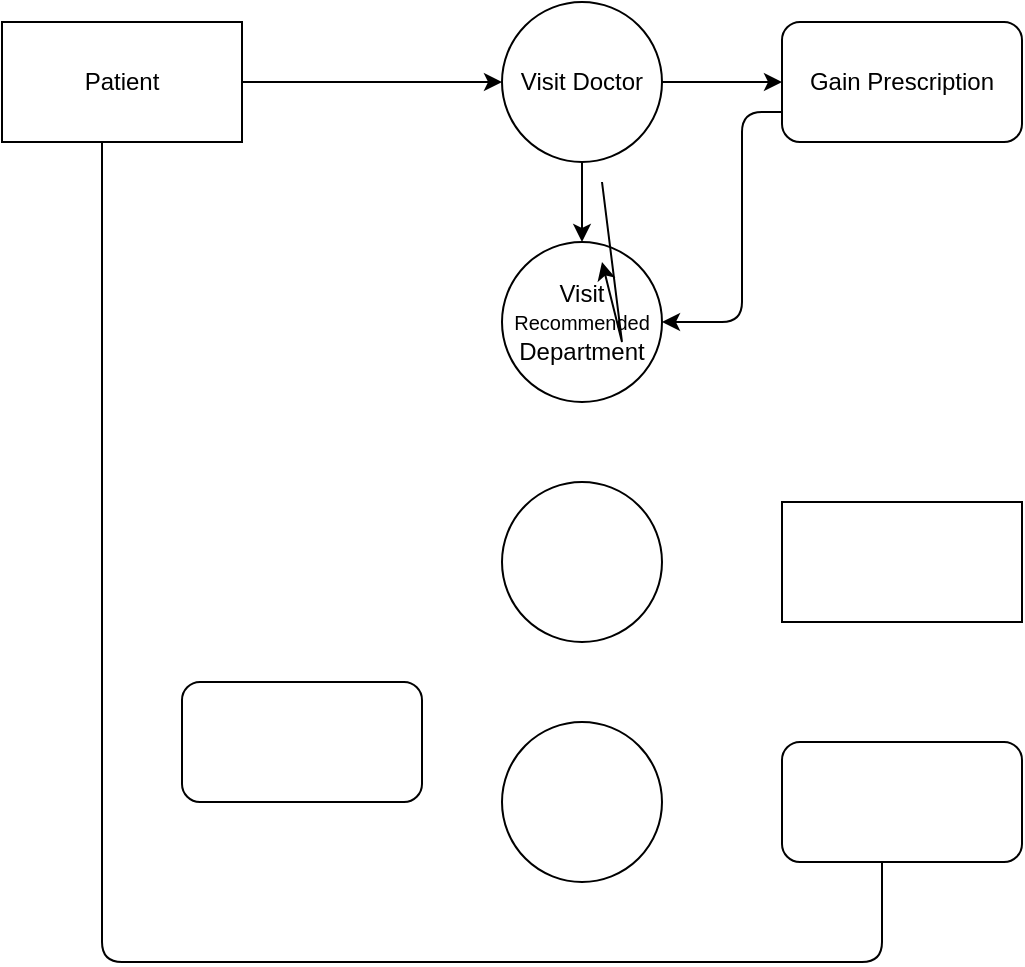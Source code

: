 <mxfile version="26.0.10">
  <diagram id="C5RBs43oDa-KdzZeNtuy" name="Page-1">
    <mxGraphModel dx="1816" dy="534" grid="1" gridSize="10" guides="1" tooltips="1" connect="1" arrows="1" fold="1" page="1" pageScale="1" pageWidth="827" pageHeight="1169" math="0" shadow="0">
      <root>
        <mxCell id="WIyWlLk6GJQsqaUBKTNV-0" />
        <mxCell id="WIyWlLk6GJQsqaUBKTNV-1" parent="WIyWlLk6GJQsqaUBKTNV-0" />
        <mxCell id="fF2YBq7IOReZdF1fXK-t-260" value="Visit Doctor" style="ellipse;whiteSpace=wrap;html=1;aspect=fixed;" vertex="1" parent="WIyWlLk6GJQsqaUBKTNV-1">
          <mxGeometry x="200" y="520" width="80" height="80" as="geometry" />
        </mxCell>
        <mxCell id="fF2YBq7IOReZdF1fXK-t-261" value="Patient" style="rounded=0;whiteSpace=wrap;html=1;" vertex="1" parent="WIyWlLk6GJQsqaUBKTNV-1">
          <mxGeometry x="-50" y="530" width="120" height="60" as="geometry" />
        </mxCell>
        <mxCell id="fF2YBq7IOReZdF1fXK-t-262" value="" style="rounded=0;whiteSpace=wrap;html=1;" vertex="1" parent="WIyWlLk6GJQsqaUBKTNV-1">
          <mxGeometry x="340" y="770" width="120" height="60" as="geometry" />
        </mxCell>
        <mxCell id="fF2YBq7IOReZdF1fXK-t-263" value="&lt;div&gt;Visit&lt;br&gt;&lt;/div&gt;&lt;div&gt;&lt;font style=&quot;font-size: 10px;&quot;&gt;Recommended&lt;/font&gt;&lt;/div&gt;&lt;div&gt;Department&lt;br&gt;&lt;/div&gt;" style="ellipse;whiteSpace=wrap;html=1;aspect=fixed;" vertex="1" parent="WIyWlLk6GJQsqaUBKTNV-1">
          <mxGeometry x="200" y="640" width="80" height="80" as="geometry" />
        </mxCell>
        <mxCell id="fF2YBq7IOReZdF1fXK-t-264" value="" style="ellipse;whiteSpace=wrap;html=1;aspect=fixed;" vertex="1" parent="WIyWlLk6GJQsqaUBKTNV-1">
          <mxGeometry x="200" y="760" width="80" height="80" as="geometry" />
        </mxCell>
        <mxCell id="fF2YBq7IOReZdF1fXK-t-265" value="" style="ellipse;whiteSpace=wrap;html=1;aspect=fixed;" vertex="1" parent="WIyWlLk6GJQsqaUBKTNV-1">
          <mxGeometry x="200" y="880" width="80" height="80" as="geometry" />
        </mxCell>
        <mxCell id="fF2YBq7IOReZdF1fXK-t-266" value="Gain Prescription" style="rounded=1;whiteSpace=wrap;html=1;" vertex="1" parent="WIyWlLk6GJQsqaUBKTNV-1">
          <mxGeometry x="340" y="530" width="120" height="60" as="geometry" />
        </mxCell>
        <mxCell id="fF2YBq7IOReZdF1fXK-t-267" value="" style="rounded=1;whiteSpace=wrap;html=1;" vertex="1" parent="WIyWlLk6GJQsqaUBKTNV-1">
          <mxGeometry x="340" y="890" width="120" height="60" as="geometry" />
        </mxCell>
        <mxCell id="fF2YBq7IOReZdF1fXK-t-268" value="" style="rounded=1;whiteSpace=wrap;html=1;" vertex="1" parent="WIyWlLk6GJQsqaUBKTNV-1">
          <mxGeometry x="40" y="860" width="120" height="60" as="geometry" />
        </mxCell>
        <mxCell id="fF2YBq7IOReZdF1fXK-t-271" value="" style="endArrow=none;html=1;rounded=1;entryX=0.5;entryY=1;entryDx=0;entryDy=0;exitX=0.5;exitY=1;exitDx=0;exitDy=0;curved=0;" edge="1" parent="WIyWlLk6GJQsqaUBKTNV-1">
          <mxGeometry relative="1" as="geometry">
            <mxPoint y="590" as="sourcePoint" />
            <mxPoint x="390" y="950.0" as="targetPoint" />
            <Array as="points">
              <mxPoint y="1000" />
              <mxPoint x="390" y="1000" />
            </Array>
          </mxGeometry>
        </mxCell>
        <mxCell id="fF2YBq7IOReZdF1fXK-t-272" value="" style="endArrow=classic;html=1;rounded=0;exitX=1;exitY=0.5;exitDx=0;exitDy=0;" edge="1" parent="WIyWlLk6GJQsqaUBKTNV-1" source="fF2YBq7IOReZdF1fXK-t-261" target="fF2YBq7IOReZdF1fXK-t-260">
          <mxGeometry width="50" height="50" relative="1" as="geometry">
            <mxPoint x="310" y="770" as="sourcePoint" />
            <mxPoint x="360" y="720" as="targetPoint" />
          </mxGeometry>
        </mxCell>
        <mxCell id="fF2YBq7IOReZdF1fXK-t-273" value="" style="endArrow=classic;html=1;rounded=0;" edge="1" parent="WIyWlLk6GJQsqaUBKTNV-1" target="fF2YBq7IOReZdF1fXK-t-266">
          <mxGeometry width="50" height="50" relative="1" as="geometry">
            <mxPoint x="280" y="560" as="sourcePoint" />
            <mxPoint x="210" y="570" as="targetPoint" />
          </mxGeometry>
        </mxCell>
        <mxCell id="fF2YBq7IOReZdF1fXK-t-274" value="" style="endArrow=classic;html=1;rounded=1;entryX=1;entryY=0.5;entryDx=0;entryDy=0;exitX=0;exitY=0.75;exitDx=0;exitDy=0;curved=0;" edge="1" parent="WIyWlLk6GJQsqaUBKTNV-1" source="fF2YBq7IOReZdF1fXK-t-266" target="fF2YBq7IOReZdF1fXK-t-263">
          <mxGeometry width="50" height="50" relative="1" as="geometry">
            <mxPoint x="290" y="570" as="sourcePoint" />
            <mxPoint x="283" y="688" as="targetPoint" />
            <Array as="points">
              <mxPoint x="320" y="575" />
              <mxPoint x="320" y="680" />
            </Array>
          </mxGeometry>
        </mxCell>
        <mxCell id="fF2YBq7IOReZdF1fXK-t-275" value="" style="endArrow=classic;html=1;rounded=0;exitX=0.5;exitY=1;exitDx=0;exitDy=0;entryX=0.5;entryY=0;entryDx=0;entryDy=0;" edge="1" parent="WIyWlLk6GJQsqaUBKTNV-1" source="fF2YBq7IOReZdF1fXK-t-260" target="fF2YBq7IOReZdF1fXK-t-263">
          <mxGeometry width="50" height="50" relative="1" as="geometry">
            <mxPoint x="290" y="570" as="sourcePoint" />
            <mxPoint x="350" y="570" as="targetPoint" />
          </mxGeometry>
        </mxCell>
        <mxCell id="fF2YBq7IOReZdF1fXK-t-276" value="" style="endArrow=classic;html=1;rounded=0;exitX=0.5;exitY=1;exitDx=0;exitDy=0;entryX=0.5;entryY=0;entryDx=0;entryDy=0;" edge="1" parent="WIyWlLk6GJQsqaUBKTNV-1">
          <mxGeometry width="50" height="50" relative="1" as="geometry">
            <mxPoint x="250" y="610" as="sourcePoint" />
            <mxPoint x="250" y="650" as="targetPoint" />
            <Array as="points">
              <mxPoint x="260" y="690" />
            </Array>
          </mxGeometry>
        </mxCell>
      </root>
    </mxGraphModel>
  </diagram>
</mxfile>
